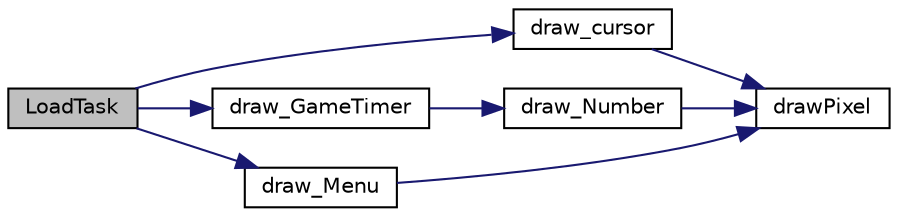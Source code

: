 digraph "LoadTask"
{
 // LATEX_PDF_SIZE
  edge [fontname="Helvetica",fontsize="10",labelfontname="Helvetica",labelfontsize="10"];
  node [fontname="Helvetica",fontsize="10",shape=record];
  rankdir="LR";
  Node1 [label="LoadTask",height=0.2,width=0.4,color="black", fillcolor="grey75", style="filled", fontcolor="black",tooltip=" "];
  Node1 -> Node2 [color="midnightblue",fontsize="10",style="solid",fontname="Helvetica"];
  Node2 [label="draw_cursor",height=0.2,width=0.4,color="black", fillcolor="white", style="filled",URL="$mouse_8c.html#a608343c0c4fb70cff0ccd951d5d98b2a",tooltip="Draws the cursor object on the screen."];
  Node2 -> Node3 [color="midnightblue",fontsize="10",style="solid",fontname="Helvetica"];
  Node3 [label="drawPixel",height=0.2,width=0.4,color="black", fillcolor="white", style="filled",URL="$_videocard_8c.html#a6091a4bd04596e6e8e39b7dee1e1b118",tooltip="Draws a certain pixel with a specific colour in the secondary buffer."];
  Node1 -> Node4 [color="midnightblue",fontsize="10",style="solid",fontname="Helvetica"];
  Node4 [label="draw_GameTimer",height=0.2,width=0.4,color="black", fillcolor="white", style="filled",URL="$_menus_8c.html#a05dfd7f7c32d4a948723f0ceb4446929",tooltip=" "];
  Node4 -> Node5 [color="midnightblue",fontsize="10",style="solid",fontname="Helvetica"];
  Node5 [label="draw_Number",height=0.2,width=0.4,color="black", fillcolor="white", style="filled",URL="$_menus_8c.html#ad6695b0cd150a5b834a17dcaf664c884",tooltip=" "];
  Node5 -> Node3 [color="midnightblue",fontsize="10",style="solid",fontname="Helvetica"];
  Node1 -> Node6 [color="midnightblue",fontsize="10",style="solid",fontname="Helvetica"];
  Node6 [label="draw_Menu",height=0.2,width=0.4,color="black", fillcolor="white", style="filled",URL="$_menus_8c.html#a85eb4dfebd2e93a5df2eb92041652bc4",tooltip=" "];
  Node6 -> Node3 [color="midnightblue",fontsize="10",style="solid",fontname="Helvetica"];
}
